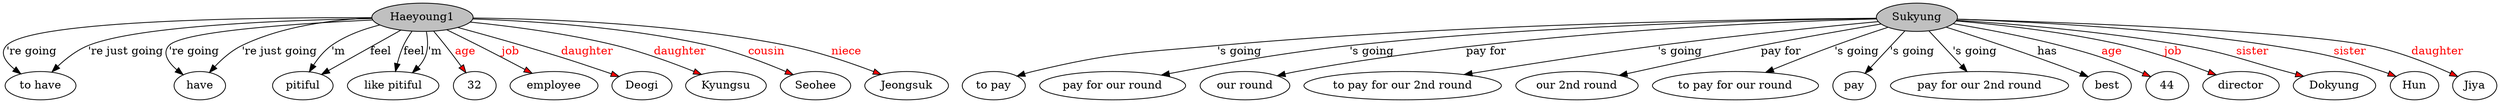 // The Round Table
digraph {
	0 [label=Haeyoung1 fillcolor=gray style=filled]
	1 [label="to have"]
	0 -> 1 [label="'re going"]
	2 [label=have]
	0 -> 2 [label="'re going"]
	0 -> 1 [label="'re just going"]
	0 -> 2 [label="'re just going"]
	3 [label=pitiful]
	0 -> 3 [label="'m"]
	4 [label="like pitiful"]
	0 -> 4 [label=feel]
	0 -> 4 [label="'m"]
	0 -> 3 [label=feel]
	5 [label=32]
	0 -> 5 [label=age fillcolor=red fontcolor=red style=filled]
	6 [label=employee]
	0 -> 6 [label=job fillcolor=red fontcolor=red style=filled]
	7 [label=Deogi]
	0 -> 7 [label=daughter fillcolor=red fontcolor=red style=filled]
	8 [label=Kyungsu]
	0 -> 8 [label=daughter fillcolor=red fontcolor=red style=filled]
	9 [label=Seohee]
	0 -> 9 [label=cousin fillcolor=red fontcolor=red style=filled]
	10 [label=Jeongsuk]
	0 -> 10 [label=niece fillcolor=red fontcolor=red style=filled]
	11 [label=Sukyung fillcolor=gray style=filled]
	12 [label="to pay"]
	11 -> 12 [label="'s going"]
	13 [label="pay for our round"]
	11 -> 13 [label="'s going"]
	14 [label="our round"]
	11 -> 14 [label="pay for"]
	15 [label="to pay for our 2nd round"]
	11 -> 15 [label="'s going"]
	16 [label="our 2nd round"]
	11 -> 16 [label="pay for"]
	17 [label="to pay for our round"]
	11 -> 17 [label="'s going"]
	18 [label=pay]
	11 -> 18 [label="'s going"]
	19 [label="pay for our 2nd round"]
	11 -> 19 [label="'s going"]
	20 [label=best]
	11 -> 20 [label=has]
	21 [label=44]
	11 -> 21 [label=age fillcolor=red fontcolor=red style=filled]
	22 [label=director]
	11 -> 22 [label=job fillcolor=red fontcolor=red style=filled]
	23 [label=Dokyung]
	11 -> 23 [label=sister fillcolor=red fontcolor=red style=filled]
	24 [label=Hun]
	11 -> 24 [label=sister fillcolor=red fontcolor=red style=filled]
	25 [label=Jiya]
	11 -> 25 [label=daughter fillcolor=red fontcolor=red style=filled]
}

